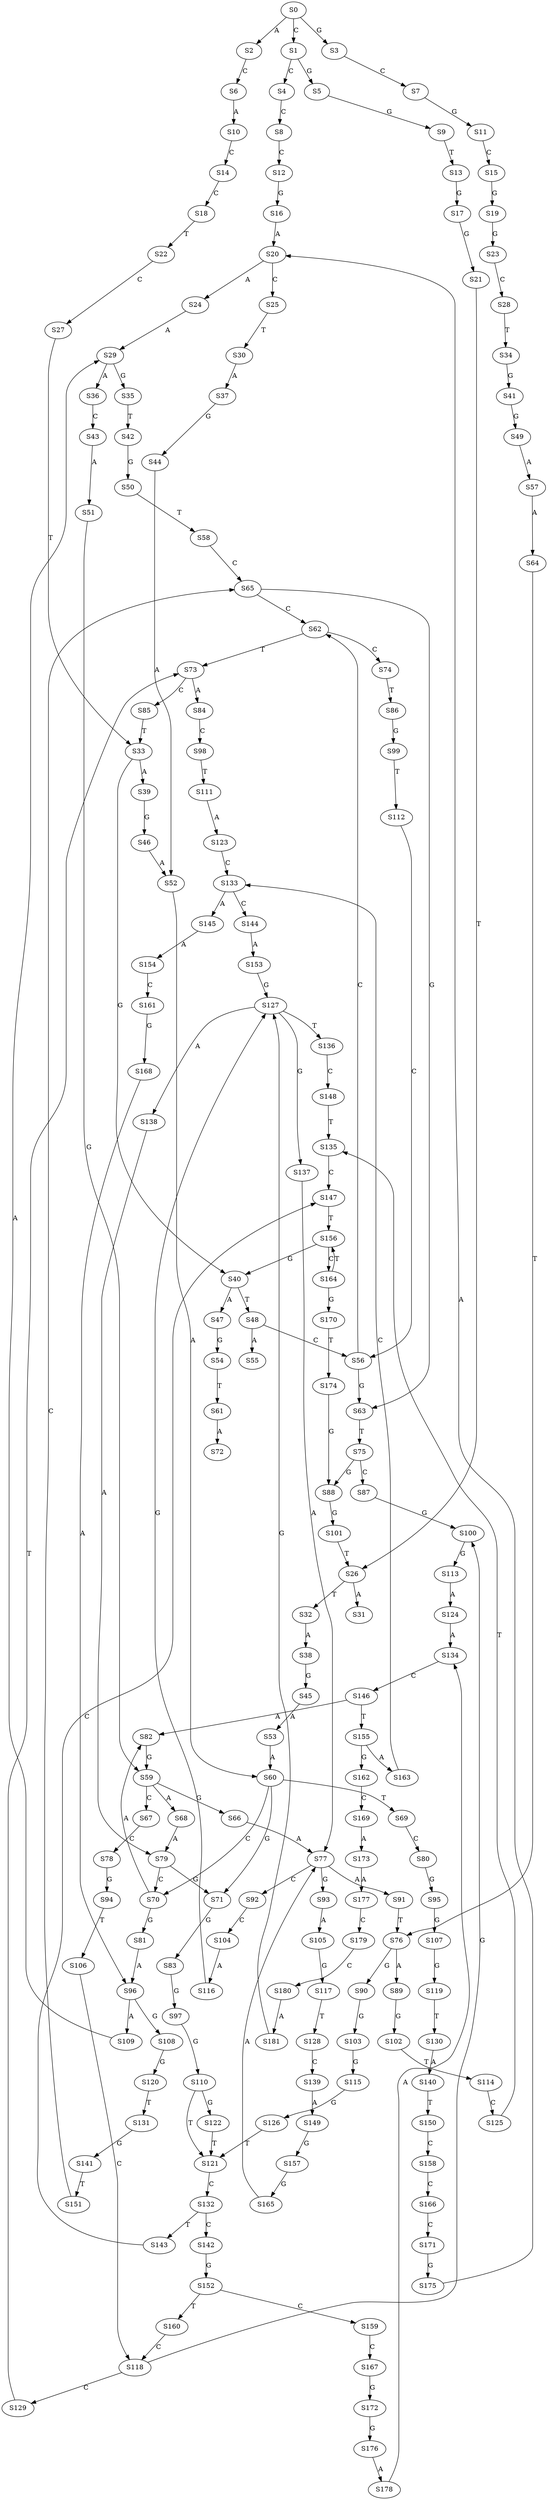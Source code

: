 strict digraph  {
	S0 -> S1 [ label = C ];
	S0 -> S2 [ label = A ];
	S0 -> S3 [ label = G ];
	S1 -> S4 [ label = C ];
	S1 -> S5 [ label = G ];
	S2 -> S6 [ label = C ];
	S3 -> S7 [ label = C ];
	S4 -> S8 [ label = C ];
	S5 -> S9 [ label = G ];
	S6 -> S10 [ label = A ];
	S7 -> S11 [ label = G ];
	S8 -> S12 [ label = C ];
	S9 -> S13 [ label = T ];
	S10 -> S14 [ label = C ];
	S11 -> S15 [ label = C ];
	S12 -> S16 [ label = G ];
	S13 -> S17 [ label = G ];
	S14 -> S18 [ label = C ];
	S15 -> S19 [ label = G ];
	S16 -> S20 [ label = A ];
	S17 -> S21 [ label = G ];
	S18 -> S22 [ label = T ];
	S19 -> S23 [ label = G ];
	S20 -> S24 [ label = A ];
	S20 -> S25 [ label = C ];
	S21 -> S26 [ label = T ];
	S22 -> S27 [ label = C ];
	S23 -> S28 [ label = C ];
	S24 -> S29 [ label = A ];
	S25 -> S30 [ label = T ];
	S26 -> S31 [ label = A ];
	S26 -> S32 [ label = T ];
	S27 -> S33 [ label = T ];
	S28 -> S34 [ label = T ];
	S29 -> S35 [ label = G ];
	S29 -> S36 [ label = A ];
	S30 -> S37 [ label = A ];
	S32 -> S38 [ label = A ];
	S33 -> S39 [ label = A ];
	S33 -> S40 [ label = G ];
	S34 -> S41 [ label = G ];
	S35 -> S42 [ label = T ];
	S36 -> S43 [ label = C ];
	S37 -> S44 [ label = G ];
	S38 -> S45 [ label = G ];
	S39 -> S46 [ label = G ];
	S40 -> S47 [ label = A ];
	S40 -> S48 [ label = T ];
	S41 -> S49 [ label = G ];
	S42 -> S50 [ label = G ];
	S43 -> S51 [ label = A ];
	S44 -> S52 [ label = A ];
	S45 -> S53 [ label = A ];
	S46 -> S52 [ label = A ];
	S47 -> S54 [ label = G ];
	S48 -> S55 [ label = A ];
	S48 -> S56 [ label = C ];
	S49 -> S57 [ label = A ];
	S50 -> S58 [ label = T ];
	S51 -> S59 [ label = G ];
	S52 -> S60 [ label = A ];
	S53 -> S60 [ label = A ];
	S54 -> S61 [ label = T ];
	S56 -> S62 [ label = C ];
	S56 -> S63 [ label = G ];
	S57 -> S64 [ label = A ];
	S58 -> S65 [ label = C ];
	S59 -> S66 [ label = G ];
	S59 -> S67 [ label = C ];
	S59 -> S68 [ label = A ];
	S60 -> S69 [ label = T ];
	S60 -> S70 [ label = C ];
	S60 -> S71 [ label = G ];
	S61 -> S72 [ label = A ];
	S62 -> S73 [ label = T ];
	S62 -> S74 [ label = C ];
	S63 -> S75 [ label = T ];
	S64 -> S76 [ label = T ];
	S65 -> S63 [ label = G ];
	S65 -> S62 [ label = C ];
	S66 -> S77 [ label = A ];
	S67 -> S78 [ label = C ];
	S68 -> S79 [ label = A ];
	S69 -> S80 [ label = C ];
	S70 -> S81 [ label = G ];
	S70 -> S82 [ label = A ];
	S71 -> S83 [ label = G ];
	S73 -> S84 [ label = A ];
	S73 -> S85 [ label = C ];
	S74 -> S86 [ label = T ];
	S75 -> S87 [ label = C ];
	S75 -> S88 [ label = G ];
	S76 -> S89 [ label = A ];
	S76 -> S90 [ label = G ];
	S77 -> S91 [ label = A ];
	S77 -> S92 [ label = C ];
	S77 -> S93 [ label = G ];
	S78 -> S94 [ label = G ];
	S79 -> S70 [ label = C ];
	S79 -> S71 [ label = G ];
	S80 -> S95 [ label = G ];
	S81 -> S96 [ label = A ];
	S82 -> S59 [ label = G ];
	S83 -> S97 [ label = G ];
	S84 -> S98 [ label = C ];
	S85 -> S33 [ label = T ];
	S86 -> S99 [ label = G ];
	S87 -> S100 [ label = G ];
	S88 -> S101 [ label = G ];
	S89 -> S102 [ label = G ];
	S90 -> S103 [ label = G ];
	S91 -> S76 [ label = T ];
	S92 -> S104 [ label = C ];
	S93 -> S105 [ label = A ];
	S94 -> S106 [ label = T ];
	S95 -> S107 [ label = G ];
	S96 -> S108 [ label = G ];
	S96 -> S109 [ label = A ];
	S97 -> S110 [ label = G ];
	S98 -> S111 [ label = T ];
	S99 -> S112 [ label = T ];
	S100 -> S113 [ label = G ];
	S101 -> S26 [ label = T ];
	S102 -> S114 [ label = T ];
	S103 -> S115 [ label = G ];
	S104 -> S116 [ label = A ];
	S105 -> S117 [ label = G ];
	S106 -> S118 [ label = C ];
	S107 -> S119 [ label = G ];
	S108 -> S120 [ label = G ];
	S109 -> S29 [ label = A ];
	S110 -> S121 [ label = T ];
	S110 -> S122 [ label = G ];
	S111 -> S123 [ label = A ];
	S112 -> S56 [ label = C ];
	S113 -> S124 [ label = A ];
	S114 -> S125 [ label = C ];
	S115 -> S126 [ label = G ];
	S116 -> S127 [ label = G ];
	S117 -> S128 [ label = T ];
	S118 -> S129 [ label = C ];
	S118 -> S100 [ label = G ];
	S119 -> S130 [ label = T ];
	S120 -> S131 [ label = T ];
	S121 -> S132 [ label = C ];
	S122 -> S121 [ label = T ];
	S123 -> S133 [ label = C ];
	S124 -> S134 [ label = A ];
	S125 -> S135 [ label = T ];
	S126 -> S121 [ label = T ];
	S127 -> S136 [ label = T ];
	S127 -> S137 [ label = G ];
	S127 -> S138 [ label = A ];
	S128 -> S139 [ label = C ];
	S129 -> S73 [ label = T ];
	S130 -> S140 [ label = A ];
	S131 -> S141 [ label = G ];
	S132 -> S142 [ label = C ];
	S132 -> S143 [ label = T ];
	S133 -> S144 [ label = C ];
	S133 -> S145 [ label = A ];
	S134 -> S146 [ label = C ];
	S135 -> S147 [ label = C ];
	S136 -> S148 [ label = C ];
	S137 -> S77 [ label = A ];
	S138 -> S79 [ label = A ];
	S139 -> S149 [ label = A ];
	S140 -> S150 [ label = T ];
	S141 -> S151 [ label = T ];
	S142 -> S152 [ label = G ];
	S143 -> S147 [ label = C ];
	S144 -> S153 [ label = A ];
	S145 -> S154 [ label = A ];
	S146 -> S82 [ label = A ];
	S146 -> S155 [ label = T ];
	S147 -> S156 [ label = T ];
	S148 -> S135 [ label = T ];
	S149 -> S157 [ label = G ];
	S150 -> S158 [ label = C ];
	S151 -> S65 [ label = C ];
	S152 -> S159 [ label = C ];
	S152 -> S160 [ label = T ];
	S153 -> S127 [ label = G ];
	S154 -> S161 [ label = C ];
	S155 -> S162 [ label = G ];
	S155 -> S163 [ label = A ];
	S156 -> S40 [ label = G ];
	S156 -> S164 [ label = C ];
	S157 -> S165 [ label = G ];
	S158 -> S166 [ label = C ];
	S159 -> S167 [ label = C ];
	S160 -> S118 [ label = C ];
	S161 -> S168 [ label = G ];
	S162 -> S169 [ label = C ];
	S163 -> S133 [ label = C ];
	S164 -> S156 [ label = T ];
	S164 -> S170 [ label = G ];
	S165 -> S77 [ label = A ];
	S166 -> S171 [ label = C ];
	S167 -> S172 [ label = G ];
	S168 -> S96 [ label = A ];
	S169 -> S173 [ label = A ];
	S170 -> S174 [ label = T ];
	S171 -> S175 [ label = G ];
	S172 -> S176 [ label = G ];
	S173 -> S177 [ label = A ];
	S174 -> S88 [ label = G ];
	S175 -> S20 [ label = A ];
	S176 -> S178 [ label = A ];
	S177 -> S179 [ label = C ];
	S178 -> S134 [ label = A ];
	S179 -> S180 [ label = C ];
	S180 -> S181 [ label = A ];
	S181 -> S127 [ label = G ];
}

